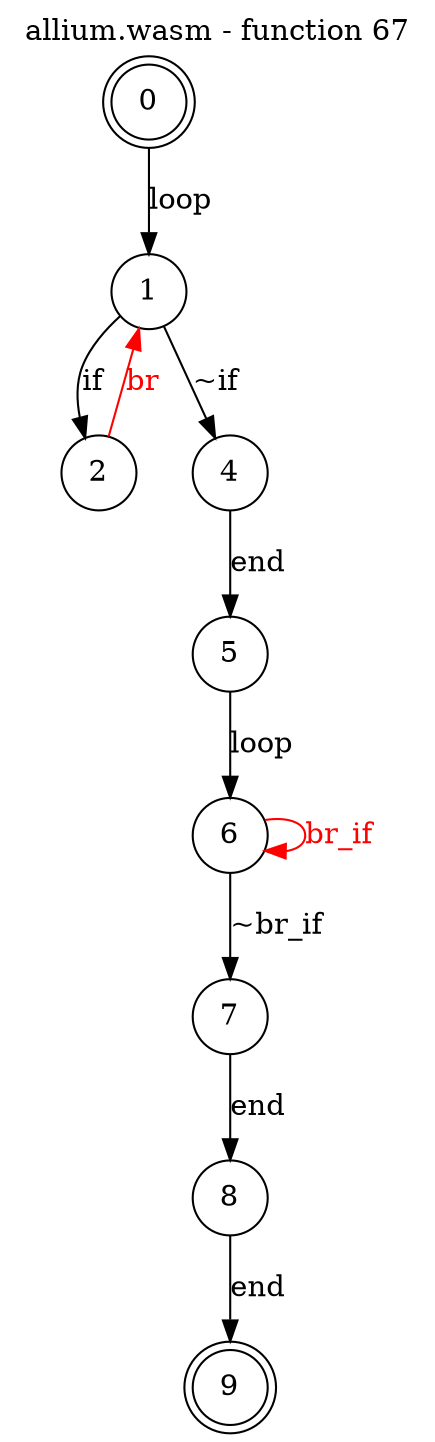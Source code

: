 digraph finite_state_machine {
    label = "allium.wasm - function 67"
    labelloc =  t
    labelfontsize = 16
    labelfontcolor = black
    labelfontname = "Helvetica"
    node [shape = doublecircle]; 0 9;
    node [shape = circle];
    0 -> 1[label="loop"];
    1 -> 2[label="if"];
    1 -> 4[label="~if"];
    2 -> 1[color="red" fontcolor="red" label="br"];
    4 -> 5[label="end"];
    5 -> 6[label="loop"];
    6 -> 7[label="~br_if"];
    6 -> 6[color="red" fontcolor="red" label="br_if"];
    7 -> 8[label="end"];
    8 -> 9[label="end"];
}
